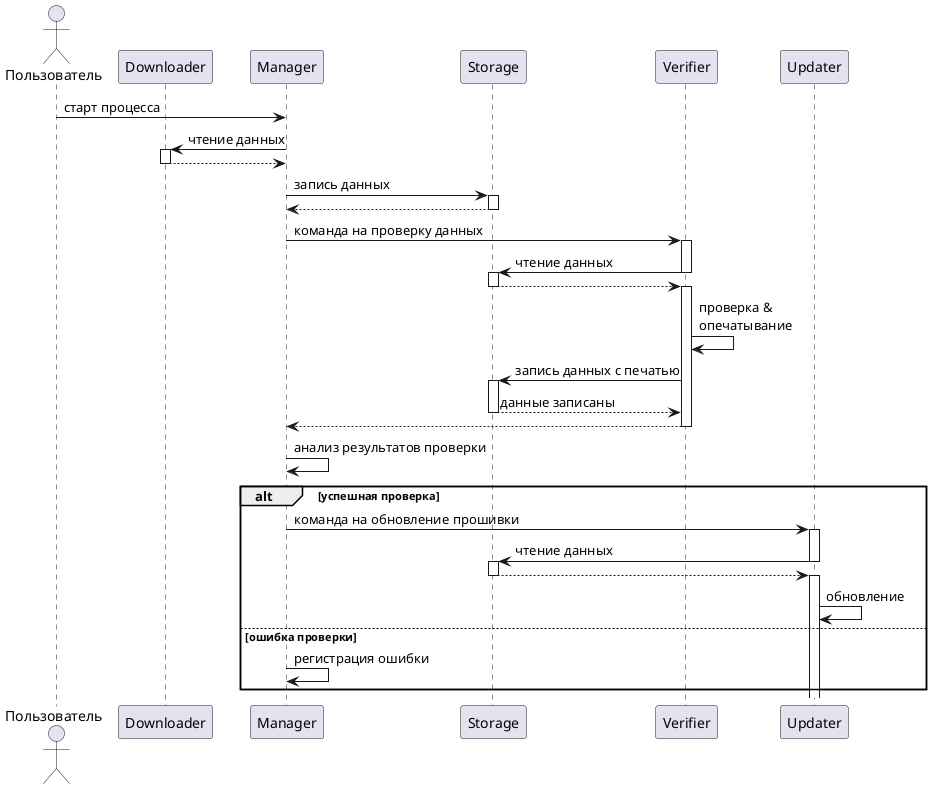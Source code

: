 @startuml "sd"

actor "Пользователь" as u
participant Downloader
participant Manager
participant Manager
participant Storage
participant Verifier
participant Updater


u -> Manager: старт процесса
Manager -> Downloader++: чтение данных
Downloader --> Manager--
Manager -> Storage++: запись данных
Storage --> Manager--
Manager -> Verifier++: команда на проверку данных
Verifier -> Storage--: чтение данных
activate Storage
Storage --> Verifier--
activate Verifier
Verifier -> Verifier: проверка &\nопечатывание
Verifier -> Storage++: запись данных с печатью
Storage --> Verifier--: данные записаны
Verifier --> Manager--
Manager -> Manager: анализ результатов проверки
alt успешная проверка
Manager -> Updater++: команда на обновление прошивки
Updater -> Storage: чтение данных
deactivate Updater
activate Storage
Storage --> Updater
deactivate Storage
activate Updater
Updater -> Updater: обновление
else ошибка проверки
Manager -> Manager: регистрация ошибки
end


@enduml

@startuml "sm"

 
(Manager) -down-> (Verifier): запрос на верификацию
(Verifier) <- (Storage): чтение данных из\nхранилища для проверки
(Verifier) -down-> (SM): позитивный вердикт

@enduml


@startuml "sd-negative"

actor "Пользователь" as u
participant Downloader
participant Manager
participant Manager
participant Storage
participant Verifier
participant Updater


u -> Manager: старт процесса
Manager -> Downloader++: чтение данных
Downloader --> Manager--
Manager -> Storage++: запись данных
Storage --> Manager--
note over Manager #red
"забыл" послать
запрос на проверку
end note
Manager -> Verifier++: команда на проверку данных
Verifier -> Storage--: чтение данных
activate Storage
Storage --> Verifier--
activate Verifier
Verifier -> Verifier: проверка
Verifier --> Manager--
Manager -> Manager: анализ результатов проверки
note over Manager #red
проигнорировал
результаты проверки,
всегда успешная
end note
alt успешная проверка
activate Manager
note over Storage #red
данные обновления
изменили после проверки
end note

Manager -> Updater--: команда на обновление прошивки
activate Updater
Updater -> Storage: чтение данных
deactivate Updater
activate Storage
Storage --> Updater
deactivate Storage
activate Updater
Updater -[#red]> Updater: обновление
else ошибка проверки
Manager -> Manager: регистрация ошибки
end

@enduml


@startuml "Hacked-manager1"
title Негативный сценарий: Manager не проверяет прошивки

actor "Пользователь" as u
participant Downloader
participant Manager #red
participant Storage
participant Verifier
participant Updater



u -> Manager: старт процесса
Manager -> Downloader++: чтение данных
Downloader --> Manager--
Manager -> Storage++: запись данных
Storage --> Manager--
Manager -[#red]> Updater--: команда на обновление прошивки\nфайл, возможно, повреждён
activate Updater
Updater -> Storage: чтение данных
deactivate Updater
activate Storage
Storage --> Updater
deactivate Storage
activate Updater
Updater -[#red]> Updater: обновление


@enduml

@startuml "Hacked-manager2"
title Негативный сценарий: Manager игнорирует результат проверки прошивки

actor "Пользователь" as u
participant Downloader
participant Manager #red
participant Storage
participant Verifier
participant Updater



u -> Manager: старт процесса
Manager -> Downloader++: чтение данных
Downloader --> Manager--
Manager -> Storage++: запись данных
Storage --> Manager--
Manager -> Verifier++: команда на проверку данных
Verifier -> Storage--: чтение данных
activate Storage
Storage --> Verifier--
activate Verifier
Verifier -> Verifier: проверка
Verifier --> Manager--
Manager -[#red]-> Manager: пропущен анализ результатов проверки
Manager -[#red]> Updater++: команда на обновление прошивки
Updater -> Storage: чтение данных
deactivate Updater
activate Storage
Storage --> Updater
deactivate Storage
activate Updater
Updater -[#red]> Updater: обновление


@enduml

@startuml "Hacked-manager3"
title Негативный сценарий: Storage подменяет файл после проверки

actor "Пользователь" as u
participant Downloader
participant Manager 
participant Storage #red
participant Verifier
participant Updater



u -> Manager: старт процесса
Manager -> Downloader++: чтение данных
Downloader --> Manager--
Manager -> Storage++: запись данных
Storage --> Manager--
Manager -> Verifier++: команда на проверку данных
Verifier -> Storage--: чтение данных
activate Storage
Storage --> Verifier--
activate Verifier
Verifier -> Verifier: проверка
Verifier --> Manager--
Manager -> Manager: анализ результатов проверки
Storage -[#red]> Storage: изменение файла
Manager -> Updater++: команда на обновление прошивки
Updater -> Storage: чтение данных
deactivate Updater
activate Storage
Storage --[#red]> Updater
deactivate Storage
activate Updater
Updater -[#red]> Updater: обновление

@enduml